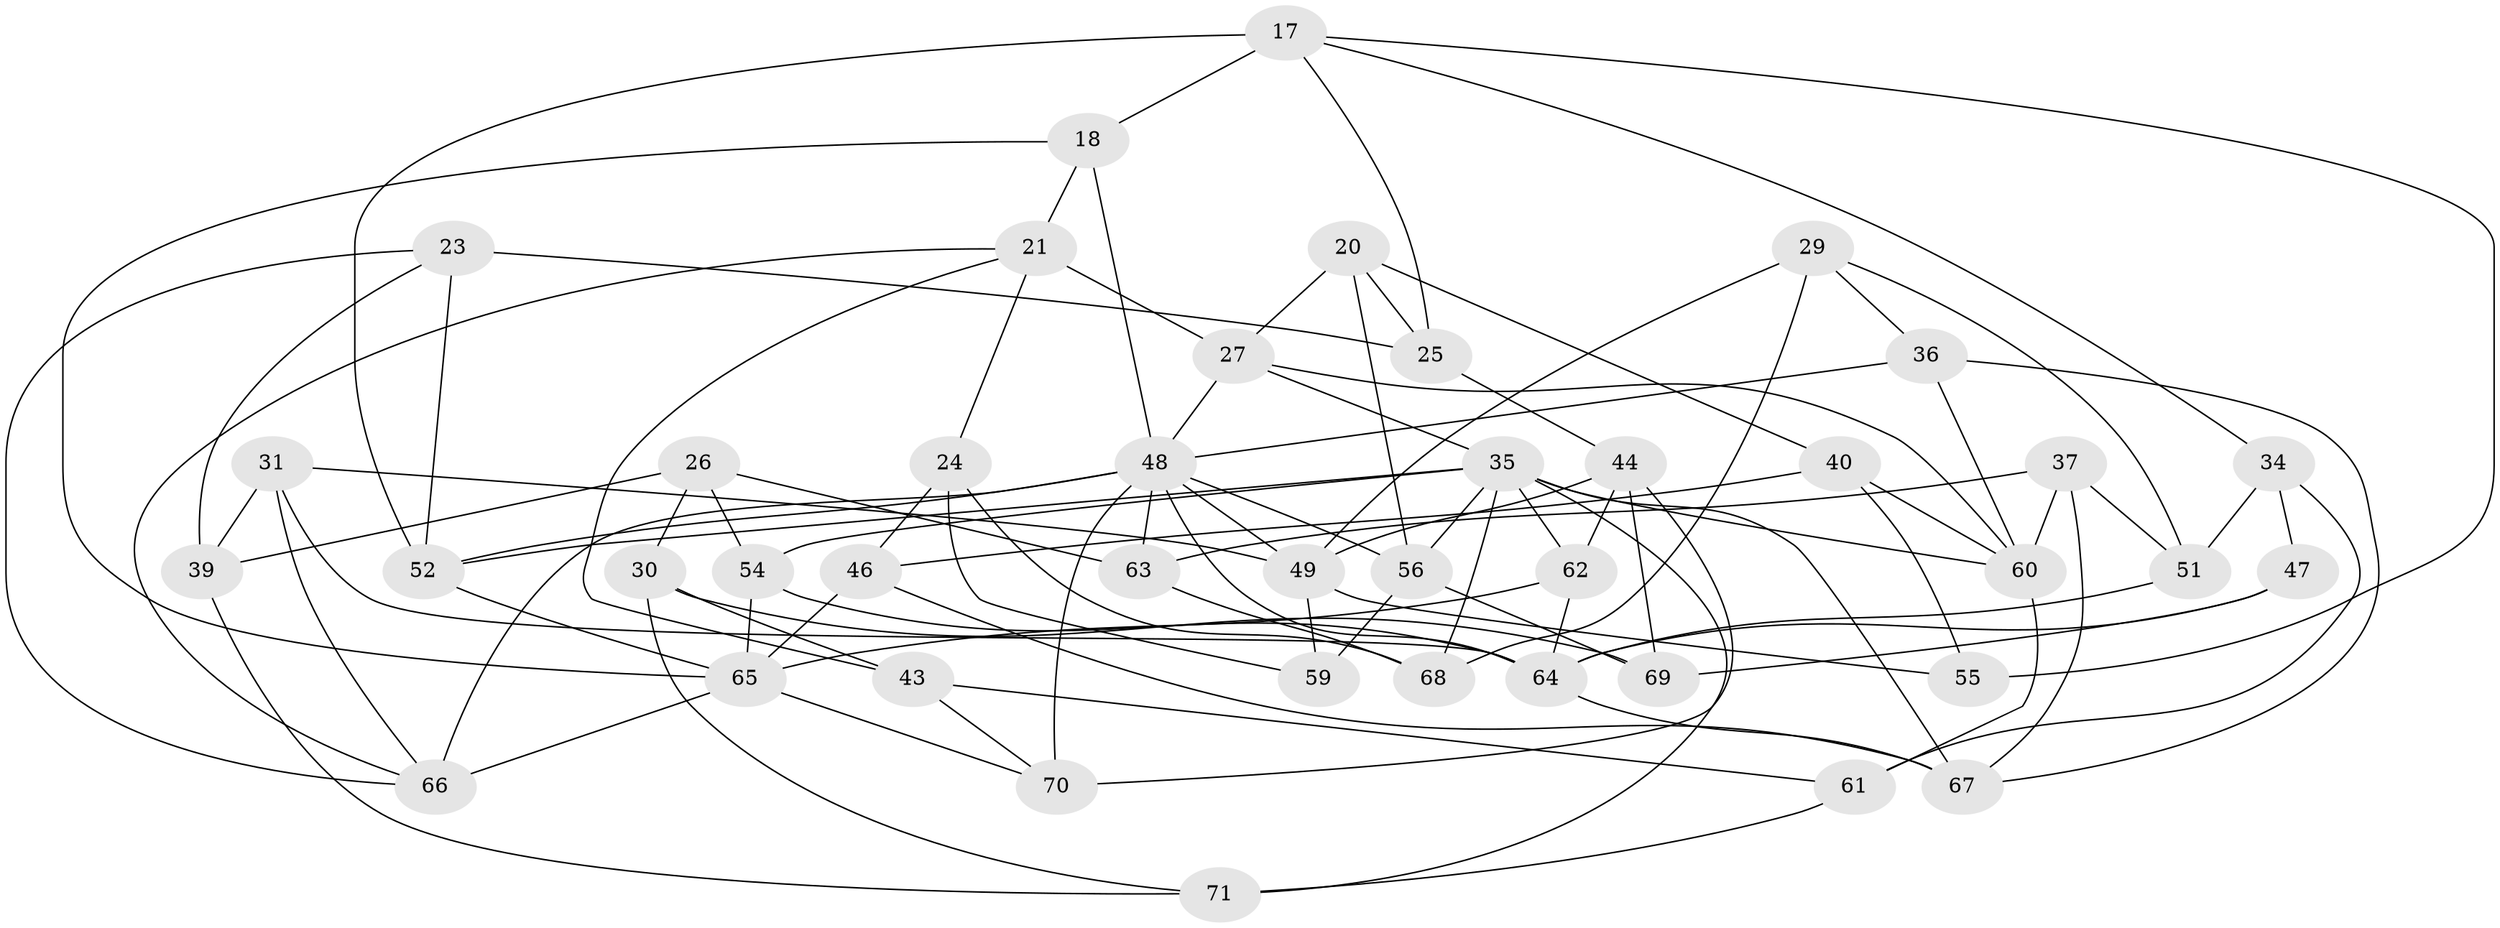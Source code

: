 // original degree distribution, {4: 1.0}
// Generated by graph-tools (version 1.1) at 2025/04/03/04/25 22:04:04]
// undirected, 42 vertices, 97 edges
graph export_dot {
graph [start="1"]
  node [color=gray90,style=filled];
  17 [super="+8"];
  18;
  20;
  21 [super="+19"];
  23;
  24;
  25;
  26;
  27 [super="+14"];
  29;
  30;
  31;
  34;
  35 [super="+2+6+33"];
  36;
  37;
  39;
  40;
  43;
  44 [super="+4"];
  46;
  47;
  48 [super="+1+45+5+41"];
  49 [super="+16"];
  51;
  52 [super="+32"];
  54;
  55;
  56 [super="+38"];
  59;
  60 [super="+22+57"];
  61;
  62;
  63;
  64 [super="+7+28"];
  65 [super="+10+53"];
  66 [super="+50"];
  67 [super="+58"];
  68;
  69 [super="+11"];
  70 [super="+42"];
  71;
  17 -- 18;
  17 -- 25;
  17 -- 34;
  17 -- 52 [weight=2];
  17 -- 55;
  18 -- 65;
  18 -- 48;
  18 -- 21;
  20 -- 25;
  20 -- 40;
  20 -- 27;
  20 -- 56;
  21 -- 24;
  21 -- 27 [weight=2];
  21 -- 66;
  21 -- 43;
  23 -- 39;
  23 -- 25;
  23 -- 52;
  23 -- 66;
  24 -- 46;
  24 -- 59;
  24 -- 68;
  25 -- 44;
  26 -- 54;
  26 -- 39;
  26 -- 63;
  26 -- 30;
  27 -- 48;
  27 -- 60;
  27 -- 35;
  29 -- 36;
  29 -- 68;
  29 -- 51;
  29 -- 49;
  30 -- 71;
  30 -- 43;
  30 -- 69;
  31 -- 49;
  31 -- 66;
  31 -- 39;
  31 -- 64;
  34 -- 61;
  34 -- 47;
  34 -- 51;
  35 -- 56 [weight=3];
  35 -- 60 [weight=3];
  35 -- 62;
  35 -- 71;
  35 -- 52;
  35 -- 67 [weight=2];
  35 -- 68;
  35 -- 54;
  36 -- 60;
  36 -- 48;
  36 -- 67;
  37 -- 51;
  37 -- 63;
  37 -- 67;
  37 -- 60;
  39 -- 71;
  40 -- 55;
  40 -- 46;
  40 -- 60;
  43 -- 61;
  43 -- 70;
  44 -- 69 [weight=2];
  44 -- 62;
  44 -- 70;
  44 -- 49;
  46 -- 67;
  46 -- 65;
  47 -- 64;
  47 -- 69 [weight=2];
  48 -- 63;
  48 -- 70 [weight=3];
  48 -- 64 [weight=2];
  48 -- 49 [weight=2];
  48 -- 52;
  48 -- 66;
  48 -- 56;
  49 -- 55 [weight=2];
  49 -- 59;
  51 -- 64;
  52 -- 65;
  54 -- 64;
  54 -- 65;
  56 -- 59 [weight=2];
  56 -- 69;
  60 -- 61;
  61 -- 71;
  62 -- 64;
  62 -- 65;
  63 -- 68;
  64 -- 67;
  65 -- 70;
  65 -- 66 [weight=2];
}
